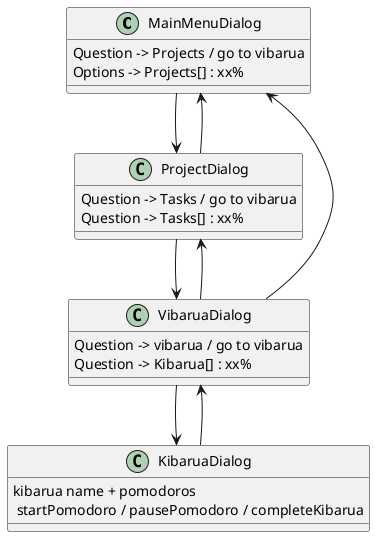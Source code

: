 @startuml

MainMenuDialog --> ProjectDialog
ProjectDialog --> VibaruaDialog
VibaruaDialog --> KibaruaDialog
KibaruaDialog --> VibaruaDialog
VibaruaDialog --> ProjectDialog
ProjectDialog --> MainMenuDialog
VibaruaDialog --> MainMenuDialog

MainMenuDialog : Question -> Projects / go to vibarua
MainMenuDialog : Options -> Projects[] : xx%
ProjectDialog : Question -> Tasks / go to vibarua
ProjectDialog : Question -> Tasks[] : xx%
VibaruaDialog : Question -> vibarua / go to vibarua
VibaruaDialog : Question -> Kibarua[] : xx%
KibaruaDialog : kibarua name + pomodoros \n startPomodoro / pausePomodoro / completeKibarua

@enduml